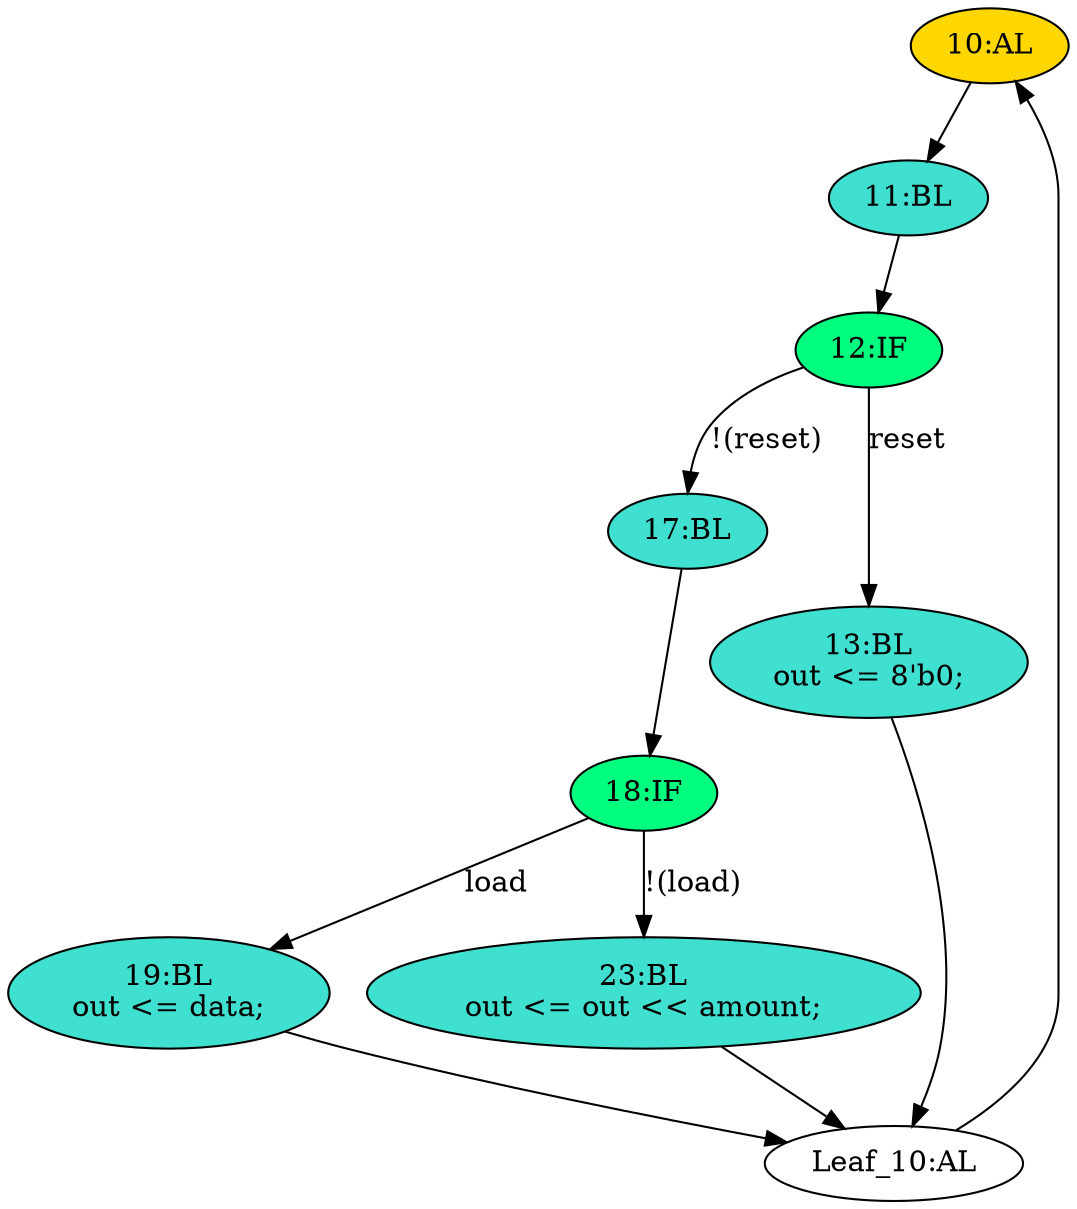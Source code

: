 strict digraph "compose( ,  )" {
	node [label="\N"];
	"10:AL"	[ast="<pyverilog.vparser.ast.Always object at 0x7f6fc5c63210>",
		clk_sens=True,
		fillcolor=gold,
		label="10:AL",
		sens="['clk', 'reset']",
		statements="[]",
		style=filled,
		typ=Always,
		use_var="['reset', 'load', 'amount', 'data', 'out']"];
	"11:BL"	[ast="<pyverilog.vparser.ast.Block object at 0x7f6fc5c63610>",
		fillcolor=turquoise,
		label="11:BL",
		statements="[]",
		style=filled,
		typ=Block];
	"10:AL" -> "11:BL"	[cond="[]",
		lineno=None];
	"18:IF"	[ast="<pyverilog.vparser.ast.IfStatement object at 0x7f6fc5c66650>",
		fillcolor=springgreen,
		label="18:IF",
		statements="[]",
		style=filled,
		typ=IfStatement];
	"19:BL"	[ast="<pyverilog.vparser.ast.Block object at 0x7f6fc5c71650>",
		fillcolor=turquoise,
		label="19:BL
out <= data;",
		statements="[<pyverilog.vparser.ast.NonblockingSubstitution object at 0x7f6fc5c7dc50>]",
		style=filled,
		typ=Block];
	"18:IF" -> "19:BL"	[cond="['load']",
		label=load,
		lineno=18];
	"23:BL"	[ast="<pyverilog.vparser.ast.Block object at 0x7f6fc5c66150>",
		fillcolor=turquoise,
		label="23:BL
out <= out << amount;",
		statements="[<pyverilog.vparser.ast.NonblockingSubstitution object at 0x7f6fc5c66450>]",
		style=filled,
		typ=Block];
	"18:IF" -> "23:BL"	[cond="['load']",
		label="!(load)",
		lineno=18];
	"12:IF"	[ast="<pyverilog.vparser.ast.IfStatement object at 0x7f6fc5c71150>",
		fillcolor=springgreen,
		label="12:IF",
		statements="[]",
		style=filled,
		typ=IfStatement];
	"17:BL"	[ast="<pyverilog.vparser.ast.Block object at 0x7f6fc5c71550>",
		fillcolor=turquoise,
		label="17:BL",
		statements="[]",
		style=filled,
		typ=Block];
	"12:IF" -> "17:BL"	[cond="['reset']",
		label="!(reset)",
		lineno=12];
	"13:BL"	[ast="<pyverilog.vparser.ast.Block object at 0x7f6fc5c63ed0>",
		fillcolor=turquoise,
		label="13:BL
out <= 8'b0;",
		statements="[<pyverilog.vparser.ast.NonblockingSubstitution object at 0x7f6fc59cebd0>]",
		style=filled,
		typ=Block];
	"12:IF" -> "13:BL"	[cond="['reset']",
		label=reset,
		lineno=12];
	"17:BL" -> "18:IF"	[cond="[]",
		lineno=None];
	"11:BL" -> "12:IF"	[cond="[]",
		lineno=None];
	"Leaf_10:AL"	[def_var="['out']",
		label="Leaf_10:AL"];
	"13:BL" -> "Leaf_10:AL"	[cond="[]",
		lineno=None];
	"19:BL" -> "Leaf_10:AL"	[cond="[]",
		lineno=None];
	"23:BL" -> "Leaf_10:AL"	[cond="[]",
		lineno=None];
	"Leaf_10:AL" -> "10:AL";
}
